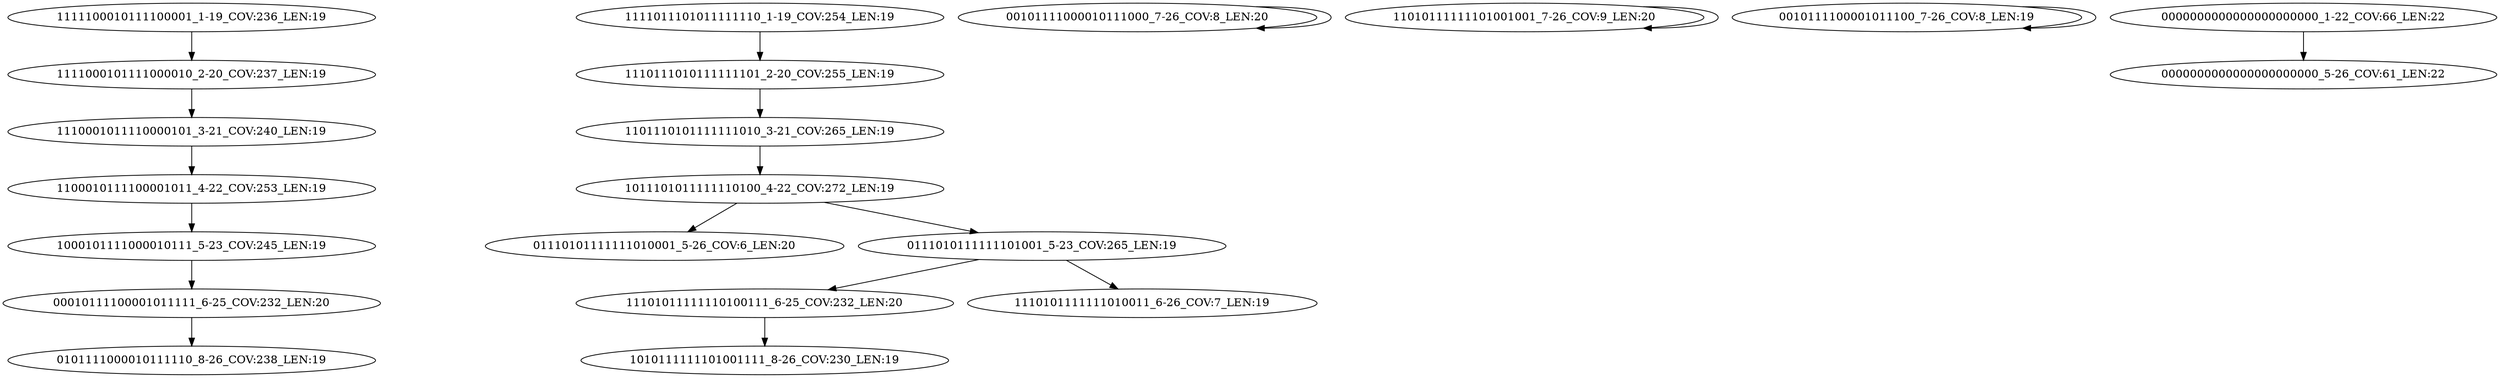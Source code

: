 digraph G {
    "1110001011110000101_3-21_COV:240_LEN:19" -> "1100010111100001011_4-22_COV:253_LEN:19";
    "1000101111000010111_5-23_COV:245_LEN:19" -> "00010111100001011111_6-25_COV:232_LEN:20";
    "1110111010111111101_2-20_COV:255_LEN:19" -> "1101110101111111010_3-21_COV:265_LEN:19";
    "00010111100001011111_6-25_COV:232_LEN:20" -> "0101111000010111110_8-26_COV:238_LEN:19";
    "00101111000010111000_7-26_COV:8_LEN:20" -> "00101111000010111000_7-26_COV:8_LEN:20";
    "1101110101111111010_3-21_COV:265_LEN:19" -> "1011101011111110100_4-22_COV:272_LEN:19";
    "11010111111101001001_7-26_COV:9_LEN:20" -> "11010111111101001001_7-26_COV:9_LEN:20";
    "0010111100001011100_7-26_COV:8_LEN:19" -> "0010111100001011100_7-26_COV:8_LEN:19";
    "1111011101011111110_1-19_COV:254_LEN:19" -> "1110111010111111101_2-20_COV:255_LEN:19";
    "1011101011111110100_4-22_COV:272_LEN:19" -> "01110101111111010001_5-26_COV:6_LEN:20";
    "1011101011111110100_4-22_COV:272_LEN:19" -> "0111010111111101001_5-23_COV:265_LEN:19";
    "1111000101111000010_2-20_COV:237_LEN:19" -> "1110001011110000101_3-21_COV:240_LEN:19";
    "1111100010111100001_1-19_COV:236_LEN:19" -> "1111000101111000010_2-20_COV:237_LEN:19";
    "1100010111100001011_4-22_COV:253_LEN:19" -> "1000101111000010111_5-23_COV:245_LEN:19";
    "11101011111110100111_6-25_COV:232_LEN:20" -> "1010111111101001111_8-26_COV:230_LEN:19";
    "0000000000000000000000_1-22_COV:66_LEN:22" -> "0000000000000000000000_5-26_COV:61_LEN:22";
    "0111010111111101001_5-23_COV:265_LEN:19" -> "1110101111111010011_6-26_COV:7_LEN:19";
    "0111010111111101001_5-23_COV:265_LEN:19" -> "11101011111110100111_6-25_COV:232_LEN:20";
}
